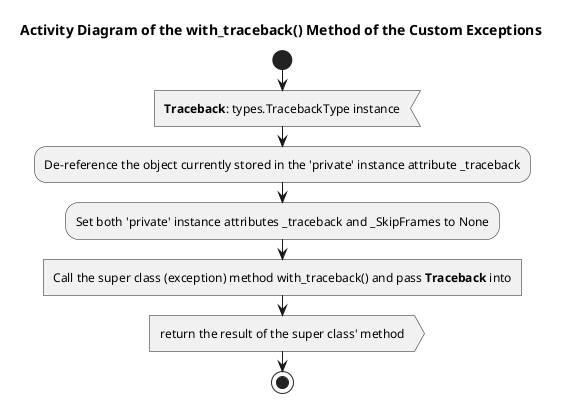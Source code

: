 @startuml with_traceback

title Activity Diagram of the with_traceback() Method of the Custom Exceptions

start

:<b>Traceback</b>: types.TracebackType instance<

:De-reference the object currently stored in the 'private' instance attribute _traceback;

:Set both 'private' instance attributes _traceback and _SkipFrames to None;

:Call the super class (exception) method with_traceback() and pass <b>Traceback</b> into]

:return the result of the super class' method>

stop

@enduml